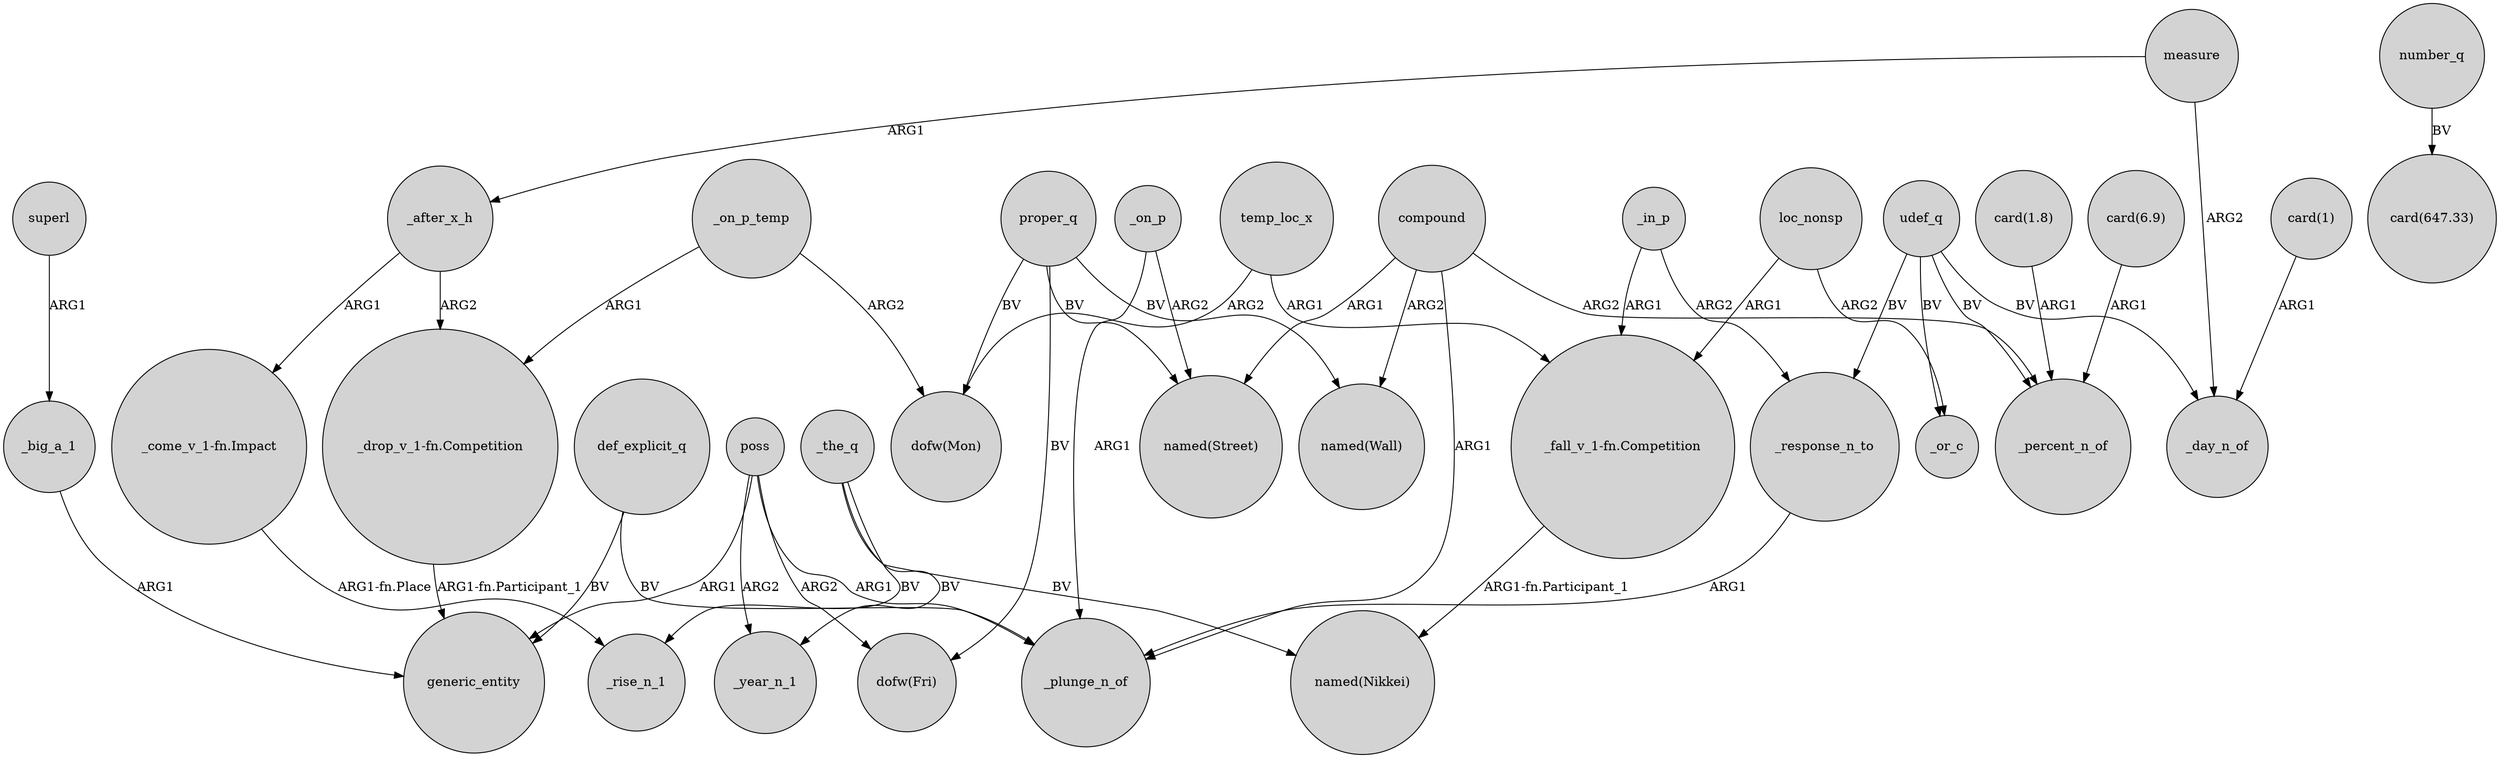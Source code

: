 digraph {
	node [shape=circle style=filled]
	def_explicit_q -> generic_entity [label=BV]
	compound -> _plunge_n_of [label=ARG1]
	def_explicit_q -> _plunge_n_of [label=BV]
	proper_q -> "dofw(Fri)" [label=BV]
	_in_p -> "_fall_v_1-fn.Competition" [label=ARG1]
	"_drop_v_1-fn.Competition" -> generic_entity [label="ARG1-fn.Participant_1"]
	"_come_v_1-fn.Impact" -> _rise_n_1 [label="ARG1-fn.Place"]
	_on_p -> "named(Street)" [label=ARG2]
	temp_loc_x -> "dofw(Mon)" [label=ARG2]
	loc_nonsp -> "_fall_v_1-fn.Competition" [label=ARG1]
	number_q -> "card(647.33)" [label=BV]
	temp_loc_x -> "_fall_v_1-fn.Competition" [label=ARG1]
	poss -> "dofw(Fri)" [label=ARG2]
	poss -> _year_n_1 [label=ARG2]
	proper_q -> "dofw(Mon)" [label=BV]
	"card(1.8)" -> _percent_n_of [label=ARG1]
	_after_x_h -> "_come_v_1-fn.Impact" [label=ARG1]
	"_fall_v_1-fn.Competition" -> "named(Nikkei)" [label="ARG1-fn.Participant_1"]
	poss -> generic_entity [label=ARG1]
	udef_q -> _or_c [label=BV]
	udef_q -> _day_n_of [label=BV]
	compound -> "named(Wall)" [label=ARG2]
	measure -> _after_x_h [label=ARG1]
	superl -> _big_a_1 [label=ARG1]
	udef_q -> _percent_n_of [label=BV]
	_the_q -> _year_n_1 [label=BV]
	compound -> "named(Street)" [label=ARG1]
	compound -> _percent_n_of [label=ARG2]
	_after_x_h -> "_drop_v_1-fn.Competition" [label=ARG2]
	_the_q -> _rise_n_1 [label=BV]
	"card(6.9)" -> _percent_n_of [label=ARG1]
	_on_p_temp -> "dofw(Mon)" [label=ARG2]
	_the_q -> "named(Nikkei)" [label=BV]
	"card(1)" -> _day_n_of [label=ARG1]
	_response_n_to -> _plunge_n_of [label=ARG1]
	proper_q -> "named(Wall)" [label=BV]
	udef_q -> _response_n_to [label=BV]
	proper_q -> "named(Street)" [label=BV]
	measure -> _day_n_of [label=ARG2]
	_on_p_temp -> "_drop_v_1-fn.Competition" [label=ARG1]
	loc_nonsp -> _or_c [label=ARG2]
	_big_a_1 -> generic_entity [label=ARG1]
	_in_p -> _response_n_to [label=ARG2]
	poss -> _plunge_n_of [label=ARG1]
	_on_p -> _plunge_n_of [label=ARG1]
}
